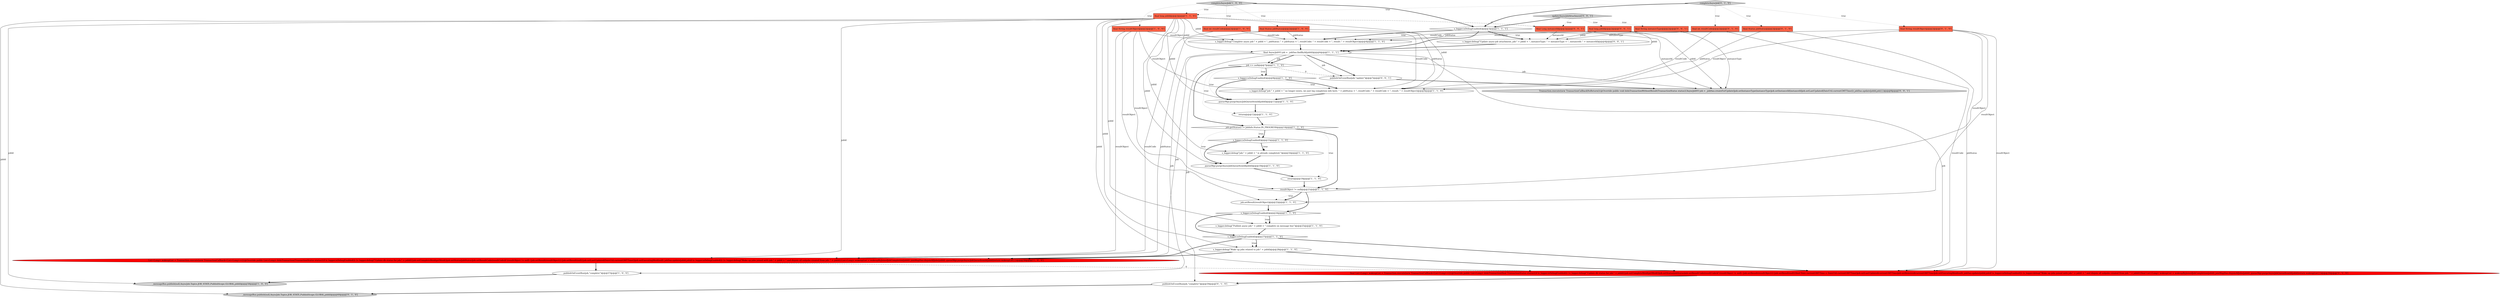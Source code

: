 digraph {
32 [style = filled, label = "_messageBus.publish(null,AsyncJob.Topics.JOB_STATE,PublishScope.GLOBAL,jobId)@@@60@@@['0', '1', '0']", fillcolor = lightgray, shape = ellipse image = "AAA0AAABBB2BBB"];
21 [style = filled, label = "s_logger.isDebugEnabled()@@@15@@@['1', '1', '0']", fillcolor = white, shape = diamond image = "AAA0AAABBB1BBB"];
5 [style = filled, label = "job.setResult(resultObject)@@@22@@@['1', '1', '0']", fillcolor = white, shape = ellipse image = "AAA0AAABBB1BBB"];
22 [style = filled, label = "s_logger.debug(\"Wake up jobs related to job-\" + jobId)@@@28@@@['1', '1', '0']", fillcolor = white, shape = ellipse image = "AAA0AAABBB1BBB"];
33 [style = filled, label = "publishOnEventBus(job,\"complete\")@@@59@@@['0', '1', '0']", fillcolor = white, shape = ellipse image = "AAA0AAABBB2BBB"];
23 [style = filled, label = "final long jobId@@@2@@@['1', '1', '0']", fillcolor = tomato, shape = box image = "AAA0AAABBB1BBB"];
0 [style = filled, label = "final int resultCode@@@2@@@['1', '0', '0']", fillcolor = tomato, shape = box image = "AAA0AAABBB1BBB"];
18 [style = filled, label = "List<Long> wakeupList = Transaction.execute(new TransactionCallback<List<Long>>(){@Override public List<Long> doInTransaction(TransactionStatus status){if (s_logger.isDebugEnabled()) {s_logger.debug(\"Update db status for job-\" + jobId)}job.setCompleteMsid(getMsid())job.setStatus(jobStatus)job.setResultCode(resultCode)if (resultObject != null) {job.setResult(resultObject)}{job.setResult(null)}job.setLastUpdated(DateUtil.currentGMTTime())job.setExecutingMsid(null)_jobDao.update(jobId,job)if (s_logger.isDebugEnabled()) {s_logger.debug(\"Wake up jobs joined with job-\" + jobId + \" and disjoin all subjobs created from job- \" + jobId)}List<Long> wakeupList = wakeupByJoinedJobCompletion(jobId)_joinMapDao.disjoinAllJobs(jobId)_queueMgr.purgeAsyncJobQueueItemId(jobId)return wakeupList}})@@@30@@@['1', '0', '0']", fillcolor = red, shape = ellipse image = "AAA1AAABBB1BBB"];
13 [style = filled, label = "job == null@@@7@@@['1', '1', '0']", fillcolor = white, shape = diamond image = "AAA0AAABBB1BBB"];
20 [style = filled, label = "s_logger.debug(\"job-\" + jobId + \" is already completed.\")@@@16@@@['1', '1', '0']", fillcolor = white, shape = ellipse image = "AAA0AAABBB1BBB"];
19 [style = filled, label = "s_logger.isDebugEnabled()@@@27@@@['1', '1', '0']", fillcolor = white, shape = diamond image = "AAA0AAABBB1BBB"];
7 [style = filled, label = "_messageBus.publish(null,AsyncJob.Topics.JOB_STATE,PublishScope.GLOBAL,jobId)@@@58@@@['1', '0', '0']", fillcolor = lightgray, shape = ellipse image = "AAA0AAABBB1BBB"];
11 [style = filled, label = "final AsyncJobVO job = _jobDao.findById(jobId)@@@6@@@['1', '1', '1']", fillcolor = white, shape = ellipse image = "AAA0AAABBB1BBB"];
16 [style = filled, label = "final Status jobStatus@@@2@@@['1', '0', '0']", fillcolor = tomato, shape = box image = "AAA0AAABBB1BBB"];
6 [style = filled, label = "s_logger.isDebugEnabled()@@@3@@@['1', '1', '1']", fillcolor = white, shape = diamond image = "AAA0AAABBB1BBB"];
8 [style = filled, label = "s_logger.debug(\"Complete async job-\" + jobId + \", jobStatus: \" + jobStatus + \", resultCode: \" + resultCode + \", result: \" + resultObject)@@@4@@@['1', '1', '0']", fillcolor = white, shape = ellipse image = "AAA0AAABBB1BBB"];
39 [style = filled, label = "publishOnEventBus(job,\"update\")@@@7@@@['0', '0', '1']", fillcolor = white, shape = ellipse image = "AAA0AAABBB3BBB"];
35 [style = filled, label = "updateAsyncJobAttachment['0', '0', '1']", fillcolor = lightgray, shape = diamond image = "AAA0AAABBB3BBB"];
28 [style = filled, label = "completeAsyncJob['0', '1', '0']", fillcolor = lightgray, shape = diamond image = "AAA0AAABBB2BBB"];
27 [style = filled, label = "final String resultObject@@@2@@@['0', '1', '0']", fillcolor = tomato, shape = box image = "AAA0AAABBB2BBB"];
17 [style = filled, label = "job.getStatus() != JobInfo.Status.IN_PROGRESS@@@14@@@['1', '1', '0']", fillcolor = white, shape = diamond image = "AAA0AAABBB1BBB"];
34 [style = filled, label = "final String instanceType@@@2@@@['0', '0', '1']", fillcolor = tomato, shape = box image = "AAA0AAABBB3BBB"];
12 [style = filled, label = "s_logger.isDebugEnabled()@@@24@@@['1', '1', '0']", fillcolor = white, shape = diamond image = "AAA0AAABBB1BBB"];
2 [style = filled, label = "resultObject != null@@@21@@@['1', '1', '0']", fillcolor = white, shape = diamond image = "AAA0AAABBB1BBB"];
15 [style = filled, label = "final String resultObject@@@2@@@['1', '0', '0']", fillcolor = tomato, shape = box image = "AAA0AAABBB1BBB"];
36 [style = filled, label = "final long jobId@@@2@@@['0', '0', '1']", fillcolor = tomato, shape = box image = "AAA0AAABBB3BBB"];
14 [style = filled, label = "_queueMgr.purgeAsyncJobQueueItemId(jobId)@@@11@@@['1', '1', '0']", fillcolor = white, shape = ellipse image = "AAA0AAABBB1BBB"];
30 [style = filled, label = "final Status jobStatus@@@2@@@['0', '1', '0']", fillcolor = tomato, shape = box image = "AAA0AAABBB2BBB"];
1 [style = filled, label = "s_logger.isDebugEnabled()@@@8@@@['1', '1', '0']", fillcolor = white, shape = diamond image = "AAA0AAABBB1BBB"];
29 [style = filled, label = "final int resultCode@@@2@@@['0', '1', '0']", fillcolor = tomato, shape = box image = "AAA0AAABBB2BBB"];
3 [style = filled, label = "return@@@19@@@['1', '1', '0']", fillcolor = white, shape = ellipse image = "AAA0AAABBB1BBB"];
4 [style = filled, label = "_queueMgr.purgeAsyncJobQueueItemId(jobId)@@@18@@@['1', '1', '0']", fillcolor = white, shape = ellipse image = "AAA0AAABBB1BBB"];
31 [style = filled, label = "final List<Long> wakeupList = Transaction.execute(new TransactionCallback<List<Long>>(){@Override public List<Long> doInTransaction(final TransactionStatus status){if (s_logger.isDebugEnabled()) {s_logger.debug(\"Update db status for job-\" + jobId)}job.setCompleteMsid(getMsid())job.setStatus(jobStatus)job.setResultCode(resultCode)if (resultObject != null) {job.setResult(resultObject)}{job.setResult(null)}final Date currentGMTTime = DateUtil.currentGMTTime()job.setLastUpdated(currentGMTTime)job.setRemoved(currentGMTTime)job.setExecutingMsid(null)_jobDao.update(jobId,job)if (s_logger.isDebugEnabled()) {s_logger.debug(\"Wake up jobs joined with job-\" + jobId + \" and disjoin all subjobs created from job- \" + jobId)}final List<Long> wakeupList = wakeupByJoinedJobCompletion(jobId)_joinMapDao.disjoinAllJobs(jobId)_queueMgr.purgeAsyncJobQueueItemId(jobId)return wakeupList}})@@@30@@@['0', '1', '0']", fillcolor = red, shape = ellipse image = "AAA1AAABBB2BBB"];
26 [style = filled, label = "s_logger.debug(\"Publish async job-\" + jobId + \" complete on message bus\")@@@25@@@['1', '1', '0']", fillcolor = white, shape = ellipse image = "AAA0AAABBB1BBB"];
24 [style = filled, label = "s_logger.debug(\"job-\" + jobId + \" no longer exists, we just log completion info here. \" + jobStatus + \", resultCode: \" + resultCode + \", result: \" + resultObject)@@@9@@@['1', '1', '0']", fillcolor = white, shape = ellipse image = "AAA0AAABBB1BBB"];
37 [style = filled, label = "final Long instanceId@@@2@@@['0', '0', '1']", fillcolor = tomato, shape = box image = "AAA0AAABBB3BBB"];
25 [style = filled, label = "completeAsyncJob['1', '0', '0']", fillcolor = lightgray, shape = diamond image = "AAA0AAABBB1BBB"];
9 [style = filled, label = "return@@@12@@@['1', '1', '0']", fillcolor = white, shape = ellipse image = "AAA0AAABBB1BBB"];
40 [style = filled, label = "Transaction.execute(new TransactionCallbackNoReturn(){@Override public void doInTransactionWithoutResult(TransactionStatus status){AsyncJobVO job = _jobDao.createForUpdate()job.setInstanceType(instanceType)job.setInstanceId(instanceId)job.setLastUpdated(DateUtil.currentGMTTime())_jobDao.update(jobId,job)}})@@@8@@@['0', '0', '1']", fillcolor = lightgray, shape = ellipse image = "AAA0AAABBB3BBB"];
38 [style = filled, label = "s_logger.debug(\"Update async-job attachment, job-\" + jobId + \", instanceType: \" + instanceType + \", instanceId: \" + instanceId)@@@4@@@['0', '0', '1']", fillcolor = white, shape = ellipse image = "AAA0AAABBB3BBB"];
10 [style = filled, label = "publishOnEventBus(job,\"complete\")@@@57@@@['1', '0', '0']", fillcolor = white, shape = ellipse image = "AAA0AAABBB1BBB"];
11->39 [style = solid, label="job"];
28->6 [style = bold, label=""];
37->38 [style = solid, label="instanceId"];
36->40 [style = solid, label="jobId"];
37->40 [style = solid, label="instanceId"];
23->22 [style = solid, label="jobId"];
15->2 [style = solid, label="resultObject"];
23->18 [style = solid, label="jobId"];
25->6 [style = bold, label=""];
27->24 [style = solid, label="resultObject"];
13->1 [style = bold, label=""];
6->38 [style = dotted, label="true"];
28->30 [style = dotted, label="true"];
13->17 [style = bold, label=""];
23->31 [style = solid, label="jobId"];
23->11 [style = solid, label="jobId"];
30->24 [style = solid, label="jobStatus"];
15->5 [style = solid, label="resultObject"];
6->11 [style = bold, label=""];
11->13 [style = bold, label=""];
27->5 [style = solid, label="resultObject"];
11->33 [style = solid, label="job"];
34->38 [style = solid, label="instanceType"];
35->37 [style = dotted, label="true"];
14->9 [style = bold, label=""];
28->27 [style = dotted, label="true"];
8->11 [style = bold, label=""];
17->21 [style = bold, label=""];
13->9 [style = dotted, label="true"];
4->3 [style = bold, label=""];
23->24 [style = solid, label="jobId"];
19->18 [style = bold, label=""];
21->20 [style = dotted, label="true"];
38->11 [style = bold, label=""];
9->17 [style = bold, label=""];
15->18 [style = solid, label="resultObject"];
23->32 [style = solid, label="jobId"];
27->31 [style = solid, label="resultObject"];
10->7 [style = bold, label=""];
17->3 [style = dotted, label="true"];
28->29 [style = dotted, label="true"];
6->38 [style = bold, label=""];
30->8 [style = solid, label="jobStatus"];
25->15 [style = dotted, label="true"];
22->18 [style = bold, label=""];
17->2 [style = bold, label=""];
3->2 [style = bold, label=""];
29->8 [style = solid, label="resultCode"];
31->33 [style = bold, label=""];
19->22 [style = dotted, label="true"];
11->10 [style = solid, label="job"];
28->23 [style = dotted, label="true"];
25->23 [style = dotted, label="true"];
17->21 [style = dotted, label="true"];
19->22 [style = bold, label=""];
18->31 [style = dashed, label="0"];
0->24 [style = solid, label="resultCode"];
21->4 [style = bold, label=""];
11->18 [style = solid, label="job"];
27->8 [style = solid, label="resultObject"];
16->24 [style = solid, label="jobStatus"];
17->4 [style = dotted, label="true"];
15->24 [style = solid, label="resultObject"];
23->8 [style = solid, label="jobId"];
23->26 [style = solid, label="jobId"];
26->19 [style = bold, label=""];
16->18 [style = solid, label="jobStatus"];
34->40 [style = solid, label="instanceType"];
23->37 [style = dashed, label="0"];
12->26 [style = dotted, label="true"];
13->39 [style = dashed, label="0"];
18->10 [style = bold, label=""];
6->8 [style = dotted, label="true"];
39->40 [style = bold, label=""];
36->11 [style = solid, label="jobId"];
16->8 [style = solid, label="jobStatus"];
33->32 [style = bold, label=""];
2->5 [style = dotted, label="true"];
13->14 [style = dotted, label="true"];
25->16 [style = dotted, label="true"];
0->8 [style = solid, label="resultCode"];
2->5 [style = bold, label=""];
11->40 [style = solid, label="job"];
35->6 [style = bold, label=""];
0->18 [style = solid, label="resultCode"];
11->13 [style = solid, label="job"];
19->31 [style = bold, label=""];
35->36 [style = dotted, label="true"];
1->24 [style = dotted, label="true"];
22->31 [style = bold, label=""];
25->0 [style = dotted, label="true"];
23->7 [style = solid, label="jobId"];
12->26 [style = bold, label=""];
2->12 [style = bold, label=""];
20->4 [style = bold, label=""];
24->14 [style = bold, label=""];
36->38 [style = solid, label="jobId"];
30->31 [style = solid, label="jobStatus"];
13->1 [style = dotted, label="true"];
23->4 [style = solid, label="jobId"];
15->8 [style = solid, label="resultObject"];
21->20 [style = bold, label=""];
5->12 [style = bold, label=""];
23->14 [style = solid, label="jobId"];
29->31 [style = solid, label="resultCode"];
1->24 [style = bold, label=""];
6->8 [style = bold, label=""];
27->2 [style = solid, label="resultObject"];
11->39 [style = bold, label=""];
35->34 [style = dotted, label="true"];
1->14 [style = bold, label=""];
12->19 [style = bold, label=""];
11->31 [style = solid, label="job"];
23->20 [style = solid, label="jobId"];
29->24 [style = solid, label="resultCode"];
}
